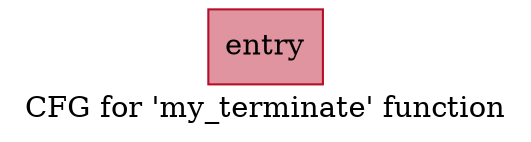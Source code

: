 digraph "CFG for 'my_terminate' function" {
	label="CFG for 'my_terminate' function";

	Node0x558d52db38a0 [shape=record,color="#b70d28ff", style=filled, fillcolor="#b70d2870",label="{entry}"];
}
